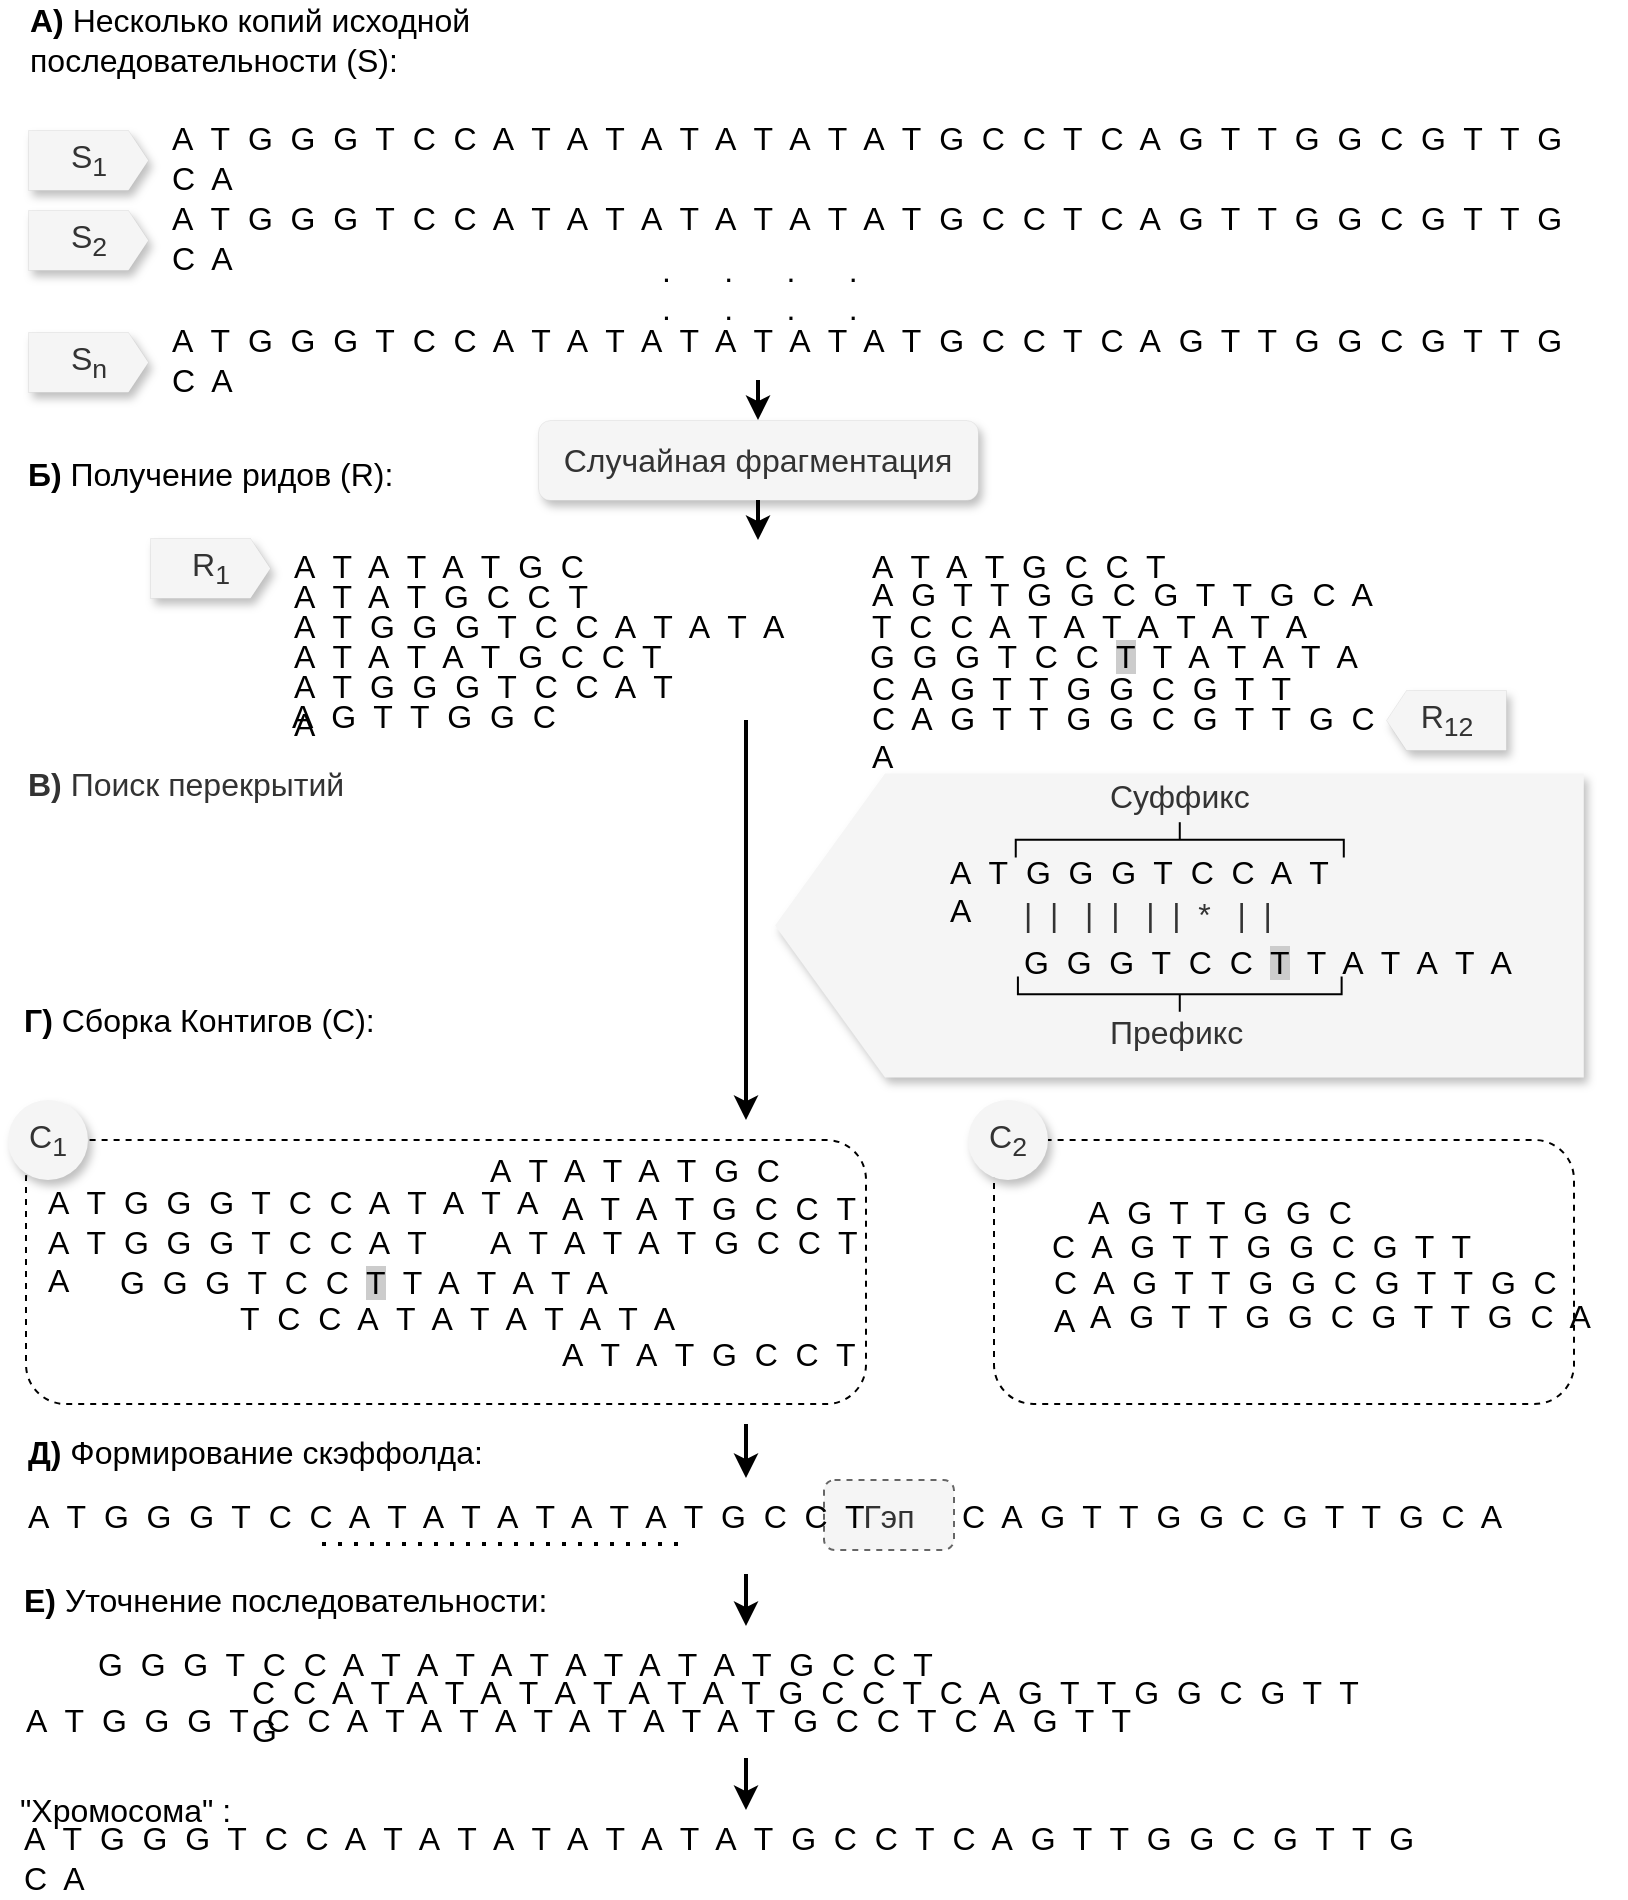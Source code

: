<mxfile version="24.2.8" type="github">
  <diagram name="Page-1" id="nmHh5Wh16htHgINEMrbM">
    <mxGraphModel dx="1809" dy="933" grid="1" gridSize="10" guides="1" tooltips="1" connect="1" arrows="1" fold="1" page="1" pageScale="1" pageWidth="850" pageHeight="1100" math="0" shadow="0">
      <root>
        <mxCell id="0" />
        <mxCell id="1" parent="0" />
        <mxCell id="-7wkm0H792zB414kuTWa-1" value="&lt;font style=&quot;font-size: 16px;&quot;&gt;&lt;b&gt;А)&lt;/b&gt; &lt;/font&gt;&lt;font style=&quot;font-size: 16px;&quot;&gt;Несколько копий исходной последовательности (S):&lt;/font&gt;" style="text;html=1;align=left;verticalAlign=middle;whiteSpace=wrap;rounded=0;fontFamily=Helvetica;" vertex="1" parent="1">
          <mxGeometry x="40" y="40" width="240" height="40" as="geometry" />
        </mxCell>
        <mxCell id="-7wkm0H792zB414kuTWa-2" value="&lt;div align=&quot;left&quot;&gt;&lt;font style=&quot;font-size: 16px;&quot;&gt;&lt;b&gt;Б)&lt;/b&gt; Получение ридов (R):&lt;/font&gt;&lt;/div&gt;" style="text;html=1;align=left;verticalAlign=middle;whiteSpace=wrap;rounded=0;" vertex="1" parent="1">
          <mxGeometry x="39" y="257" width="191" height="40" as="geometry" />
        </mxCell>
        <mxCell id="-7wkm0H792zB414kuTWa-3" value="&lt;div align=&quot;left&quot;&gt;&lt;font style=&quot;font-size: 16px;&quot;&gt;&lt;b&gt;Г) &lt;/b&gt;Сборка Контигов (С):&lt;/font&gt;&lt;/div&gt;" style="text;html=1;align=left;verticalAlign=middle;whiteSpace=wrap;rounded=0;" vertex="1" parent="1">
          <mxGeometry x="37" y="530" width="190" height="40" as="geometry" />
        </mxCell>
        <mxCell id="-7wkm0H792zB414kuTWa-5" value="&lt;div align=&quot;left&quot;&gt;&lt;font style=&quot;font-size: 16px;&quot;&gt;A&amp;nbsp; T&amp;nbsp; G&amp;nbsp; G&amp;nbsp; G&amp;nbsp; T&amp;nbsp; C&amp;nbsp; C&amp;nbsp; A&amp;nbsp; T&amp;nbsp; A&lt;/font&gt;&lt;font style=&quot;font-size: 16px;&quot;&gt;&amp;nbsp; T&lt;/font&gt;&lt;font style=&quot;font-size: 16px;&quot;&gt;&amp;nbsp; A&amp;nbsp; T&lt;/font&gt;&lt;font style=&quot;font-size: 16px;&quot;&gt;&amp;nbsp; &lt;/font&gt;&lt;font style=&quot;font-size: 16px;&quot;&gt;A&amp;nbsp; T&lt;/font&gt;&lt;font style=&quot;font-size: 16px;&quot;&gt;&amp;nbsp; A&amp;nbsp; T&amp;nbsp; A&amp;nbsp; &lt;/font&gt;&lt;font style=&quot;font-size: 16px;&quot;&gt;T&amp;nbsp; &lt;/font&gt;&lt;font style=&quot;font-size: 16px;&quot;&gt;G&amp;nbsp; C&amp;nbsp; C&amp;nbsp; T&lt;/font&gt;&lt;font style=&quot;font-size: 16px;&quot;&gt;&amp;nbsp; C&amp;nbsp; A&lt;/font&gt;&lt;font style=&quot;font-size: 16px;&quot;&gt;&amp;nbsp; G&amp;nbsp; T&lt;/font&gt;&lt;font style=&quot;font-size: 16px;&quot;&gt;&amp;nbsp; T&amp;nbsp; G&lt;/font&gt;&lt;font style=&quot;font-size: 16px;&quot;&gt;&amp;nbsp; G&amp;nbsp; C&lt;/font&gt;&lt;font style=&quot;font-size: 16px;&quot;&gt;&amp;nbsp; G&amp;nbsp; T&lt;/font&gt;&lt;font style=&quot;font-size: 16px;&quot;&gt;&amp;nbsp; T&amp;nbsp; G&lt;/font&gt;&lt;font style=&quot;font-size: 16px;&quot;&gt;&amp;nbsp; C&amp;nbsp; A&lt;/font&gt;&lt;/div&gt;" style="text;html=1;align=left;verticalAlign=middle;whiteSpace=wrap;rounded=0;" vertex="1" parent="1">
          <mxGeometry x="111" y="139" width="709" height="40" as="geometry" />
        </mxCell>
        <mxCell id="-7wkm0H792zB414kuTWa-17" value="&lt;div align=&quot;left&quot;&gt;&lt;font style=&quot;font-size: 16px;&quot;&gt;A&amp;nbsp; T&amp;nbsp; G&amp;nbsp; G&amp;nbsp; G&amp;nbsp; T&amp;nbsp; C&amp;nbsp; C&amp;nbsp; A&amp;nbsp; T&amp;nbsp; A&lt;/font&gt;&lt;font style=&quot;font-size: 16px;&quot;&gt;&amp;nbsp; T&lt;/font&gt;&lt;font style=&quot;font-size: 16px;&quot;&gt;&amp;nbsp; A&amp;nbsp; T&lt;/font&gt;&lt;font style=&quot;font-size: 16px;&quot;&gt;&amp;nbsp; &lt;/font&gt;&lt;font style=&quot;font-size: 16px;&quot;&gt;A&amp;nbsp; T&lt;/font&gt;&lt;font style=&quot;font-size: 16px;&quot;&gt;&amp;nbsp; A&amp;nbsp; T&amp;nbsp; A&amp;nbsp; &lt;/font&gt;&lt;font style=&quot;font-size: 16px;&quot;&gt;T&amp;nbsp; &lt;/font&gt;&lt;font style=&quot;font-size: 16px;&quot;&gt;G&amp;nbsp; C&amp;nbsp; C&amp;nbsp; T&lt;/font&gt;&lt;font style=&quot;font-size: 16px;&quot;&gt;&amp;nbsp; C&amp;nbsp; A&lt;/font&gt;&lt;font style=&quot;font-size: 16px;&quot;&gt;&amp;nbsp; G&amp;nbsp; T&lt;/font&gt;&lt;font style=&quot;font-size: 16px;&quot;&gt;&amp;nbsp; T&amp;nbsp; G&lt;/font&gt;&lt;font style=&quot;font-size: 16px;&quot;&gt;&amp;nbsp; G&amp;nbsp; C&lt;/font&gt;&lt;font style=&quot;font-size: 16px;&quot;&gt;&amp;nbsp; G&amp;nbsp; T&lt;/font&gt;&lt;font style=&quot;font-size: 16px;&quot;&gt;&amp;nbsp; T&amp;nbsp; G&lt;/font&gt;&lt;font style=&quot;font-size: 16px;&quot;&gt;&amp;nbsp; C&amp;nbsp; A&lt;/font&gt;&lt;/div&gt;" style="text;html=1;align=left;verticalAlign=middle;whiteSpace=wrap;rounded=0;" vertex="1" parent="1">
          <mxGeometry x="111" y="99" width="719" height="40" as="geometry" />
        </mxCell>
        <mxCell id="-7wkm0H792zB414kuTWa-18" value="&lt;div align=&quot;left&quot;&gt;&lt;font style=&quot;font-size: 16px;&quot;&gt;A&amp;nbsp; T&amp;nbsp; G&amp;nbsp; G&amp;nbsp; G&amp;nbsp; T&amp;nbsp; C&amp;nbsp; C&amp;nbsp; A&amp;nbsp; T&amp;nbsp; A&lt;/font&gt;&lt;font style=&quot;font-size: 16px;&quot;&gt;&amp;nbsp; T&lt;/font&gt;&lt;font style=&quot;font-size: 16px;&quot;&gt;&amp;nbsp; A&amp;nbsp; T&lt;/font&gt;&lt;font style=&quot;font-size: 16px;&quot;&gt;&amp;nbsp; &lt;/font&gt;&lt;font style=&quot;font-size: 16px;&quot;&gt;A&amp;nbsp; T&lt;/font&gt;&lt;font style=&quot;font-size: 16px;&quot;&gt;&amp;nbsp; A&amp;nbsp; T&amp;nbsp; A&amp;nbsp; &lt;/font&gt;&lt;font style=&quot;font-size: 16px;&quot;&gt;T&amp;nbsp; &lt;/font&gt;&lt;font style=&quot;font-size: 16px;&quot;&gt;G&amp;nbsp; C&amp;nbsp; C&amp;nbsp; T&lt;/font&gt;&lt;font style=&quot;font-size: 16px;&quot;&gt;&amp;nbsp; C&amp;nbsp; A&lt;/font&gt;&lt;font style=&quot;font-size: 16px;&quot;&gt;&amp;nbsp; G&amp;nbsp; T&lt;/font&gt;&lt;font style=&quot;font-size: 16px;&quot;&gt;&amp;nbsp; T&amp;nbsp; G&lt;/font&gt;&lt;font style=&quot;font-size: 16px;&quot;&gt;&amp;nbsp; G&amp;nbsp; C&lt;/font&gt;&lt;font style=&quot;font-size: 16px;&quot;&gt;&amp;nbsp; G&amp;nbsp; T&lt;/font&gt;&lt;font style=&quot;font-size: 16px;&quot;&gt;&amp;nbsp; T&amp;nbsp; G&lt;/font&gt;&lt;font style=&quot;font-size: 16px;&quot;&gt;&amp;nbsp; C&amp;nbsp; A&lt;/font&gt;&lt;/div&gt;" style="text;html=1;align=left;verticalAlign=middle;whiteSpace=wrap;rounded=0;" vertex="1" parent="1">
          <mxGeometry x="111" y="200" width="709" height="40" as="geometry" />
        </mxCell>
        <mxCell id="-7wkm0H792zB414kuTWa-19" value="&lt;div&gt;&lt;font style=&quot;font-size: 16px;&quot;&gt;.&amp;nbsp;&amp;nbsp;&amp;nbsp;&amp;nbsp;&amp;nbsp; .&amp;nbsp;&amp;nbsp;&amp;nbsp;&amp;nbsp;&amp;nbsp; . &amp;nbsp; &amp;nbsp;&amp;nbsp; .&lt;br&gt;&lt;/font&gt;&lt;/div&gt;&lt;div&gt;&lt;font style=&quot;font-size: 16px;&quot;&gt;. &amp;nbsp; &amp;nbsp;&amp;nbsp; . &amp;nbsp; &amp;nbsp;&amp;nbsp; . &amp;nbsp; &amp;nbsp;&amp;nbsp; .&lt;br&gt;&lt;/font&gt;&lt;/div&gt;" style="text;whiteSpace=wrap;html=1;" vertex="1" parent="1">
          <mxGeometry x="356" y="159" width="110" height="51" as="geometry" />
        </mxCell>
        <mxCell id="-7wkm0H792zB414kuTWa-25" value="&lt;font style=&quot;font-size: 16px;&quot;&gt;S&lt;sub&gt;1&lt;br&gt;&lt;/sub&gt;&lt;/font&gt;" style="html=1;shadow=1;dashed=0;align=center;verticalAlign=middle;shape=mxgraph.arrows2.arrow;dy=0;dx=10;notch=0;fillColor=#f5f5f5;fontColor=#333333;strokeColor=#666666;strokeWidth=0;" vertex="1" parent="1">
          <mxGeometry x="41" y="105" width="60" height="30" as="geometry" />
        </mxCell>
        <mxCell id="-7wkm0H792zB414kuTWa-26" value="&lt;font style=&quot;font-size: 16px;&quot;&gt;S&lt;sub&gt;2&lt;br&gt;&lt;/sub&gt;&lt;/font&gt;" style="html=1;shadow=1;dashed=0;align=center;verticalAlign=middle;shape=mxgraph.arrows2.arrow;dy=0;dx=10;notch=0;fillColor=#f5f5f5;fontColor=#333333;strokeColor=#666666;strokeWidth=0;" vertex="1" parent="1">
          <mxGeometry x="41" y="145" width="60" height="30" as="geometry" />
        </mxCell>
        <mxCell id="-7wkm0H792zB414kuTWa-27" value="&lt;font style=&quot;font-size: 16px;&quot;&gt;S&lt;sub&gt;n&lt;br&gt;&lt;/sub&gt;&lt;/font&gt;" style="html=1;shadow=1;dashed=0;align=center;verticalAlign=middle;shape=mxgraph.arrows2.arrow;dy=0;dx=10;notch=0;fillColor=#f5f5f5;fontColor=#333333;strokeColor=#666666;strokeWidth=0;" vertex="1" parent="1">
          <mxGeometry x="41" y="206" width="60" height="30" as="geometry" />
        </mxCell>
        <mxCell id="-7wkm0H792zB414kuTWa-35" value="&lt;font style=&quot;font-size: 16px;&quot;&gt;R&lt;sub&gt;1&lt;br&gt;&lt;/sub&gt;&lt;/font&gt;" style="html=1;shadow=1;dashed=0;align=center;verticalAlign=middle;shape=mxgraph.arrows2.arrow;dy=0;dx=10;notch=0;fillColor=#f5f5f5;fontColor=#333333;strokeColor=#666666;strokeWidth=0;" vertex="1" parent="1">
          <mxGeometry x="102" y="309" width="60" height="30" as="geometry" />
        </mxCell>
        <mxCell id="-7wkm0H792zB414kuTWa-36" value="&lt;div&gt;&lt;font style=&quot;font-size: 16px;&quot;&gt;R&lt;sub&gt;12&lt;/sub&gt;&lt;/font&gt;&lt;/div&gt;" style="html=1;shadow=1;dashed=0;align=center;verticalAlign=middle;shape=mxgraph.arrows2.arrow;dy=0;dx=10;notch=0;fillColor=#f5f5f5;fontColor=#333333;strokeColor=#666666;strokeWidth=0;direction=west;" vertex="1" parent="1">
          <mxGeometry x="720" y="385" width="60" height="30" as="geometry" />
        </mxCell>
        <mxCell id="-7wkm0H792zB414kuTWa-79" value="" style="shape=offPageConnector;whiteSpace=wrap;html=1;rotation=90;fillColor=#f5f5f5;fontColor=#333333;strokeColor=none;shadow=1;size=0.136;" vertex="1" parent="1">
          <mxGeometry x="540.7" y="300.57" width="152" height="404.38" as="geometry" />
        </mxCell>
        <mxCell id="-7wkm0H792zB414kuTWa-76" value="&lt;font style=&quot;font-size: 16px;&quot;&gt;Префикс&lt;/font&gt;" style="text;whiteSpace=wrap;html=1;fontColor=#333333;" vertex="1" parent="1">
          <mxGeometry x="580" y="540.046" width="100" height="34.419" as="geometry" />
        </mxCell>
        <mxCell id="-7wkm0H792zB414kuTWa-75" value="&lt;font style=&quot;font-size: 16px;&quot;&gt;Суффикс&lt;/font&gt;" style="text;whiteSpace=wrap;html=1;fontColor=#333333;" vertex="1" parent="1">
          <mxGeometry x="580" y="421.93" width="100" height="34.419" as="geometry" />
        </mxCell>
        <mxCell id="-7wkm0H792zB414kuTWa-84" value="" style="endArrow=classic;html=1;rounded=0;strokeWidth=2;movable=1;resizable=1;rotatable=1;deletable=1;editable=1;locked=0;connectable=1;" edge="1" parent="1">
          <mxGeometry width="50" height="50" relative="1" as="geometry">
            <mxPoint x="400" y="400" as="sourcePoint" />
            <mxPoint x="400" y="600" as="targetPoint" />
          </mxGeometry>
        </mxCell>
        <mxCell id="-7wkm0H792zB414kuTWa-69" value="&lt;font style=&quot;font-size: 16px;&quot;&gt;|&amp;nbsp; |&amp;nbsp;&amp;nbsp; |&amp;nbsp; |&amp;nbsp;&amp;nbsp; |&amp;nbsp; |&amp;nbsp; * &amp;nbsp; |&amp;nbsp; |&lt;br&gt;&lt;/font&gt;" style="text;whiteSpace=wrap;html=1;fontColor=#333333;" vertex="1" parent="1">
          <mxGeometry x="537" y="481.137" width="220" height="29.256" as="geometry" />
        </mxCell>
        <mxCell id="-7wkm0H792zB414kuTWa-74" value="" style="strokeWidth=1;html=1;shape=mxgraph.flowchart.annotation_2;align=left;labelPosition=right;pointerEvents=1;rotation=-90;fontColor=#333333;" vertex="1" parent="1">
          <mxGeometry x="608.07" y="456.14" width="17.63" height="161.86" as="geometry" />
        </mxCell>
        <mxCell id="-7wkm0H792zB414kuTWa-72" value="" style="strokeWidth=1;html=1;shape=mxgraph.flowchart.annotation_2;align=left;labelPosition=right;pointerEvents=1;rotation=90;fontColor=#333333;" vertex="1" parent="1">
          <mxGeometry x="608.07" y="377.91" width="17.63" height="164.02" as="geometry" />
        </mxCell>
        <mxCell id="-7wkm0H792zB414kuTWa-86" value="&lt;div align=&quot;left&quot;&gt;&lt;font color=&quot;#333333&quot; style=&quot;font-size: 16px;&quot;&gt;&lt;b&gt;В) &lt;/b&gt;Поиск перекрытий&lt;br&gt;&lt;/font&gt;&lt;/div&gt;" style="text;html=1;align=left;verticalAlign=middle;whiteSpace=wrap;rounded=0;" vertex="1" parent="1">
          <mxGeometry x="39" y="412" width="209" height="40" as="geometry" />
        </mxCell>
        <mxCell id="-7wkm0H792zB414kuTWa-28" value="&lt;font style=&quot;font-size: 16px;&quot;&gt;Случайная фрагментация&lt;br&gt;&lt;/font&gt;" style="rounded=1;whiteSpace=wrap;html=1;movable=1;resizable=1;rotatable=1;deletable=1;editable=1;locked=0;connectable=1;dashed=1;shadow=1;fillColor=#f5f5f5;fontColor=#333333;strokeColor=#666666;strokeWidth=0;" vertex="1" parent="1">
          <mxGeometry x="296" y="250" width="220" height="40" as="geometry" />
        </mxCell>
        <mxCell id="-7wkm0H792zB414kuTWa-29" value="" style="endArrow=classic;html=1;rounded=0;strokeWidth=2;movable=1;resizable=1;rotatable=1;deletable=1;editable=1;locked=0;connectable=1;" edge="1" parent="1">
          <mxGeometry width="50" height="50" relative="1" as="geometry">
            <mxPoint x="406" y="230" as="sourcePoint" />
            <mxPoint x="406" y="250" as="targetPoint" />
          </mxGeometry>
        </mxCell>
        <mxCell id="-7wkm0H792zB414kuTWa-30" value="" style="endArrow=classic;html=1;rounded=0;strokeWidth=2;movable=1;resizable=1;rotatable=1;deletable=1;editable=1;locked=0;connectable=1;" edge="1" parent="1">
          <mxGeometry width="50" height="50" relative="1" as="geometry">
            <mxPoint x="406" y="290" as="sourcePoint" />
            <mxPoint x="406" y="310" as="targetPoint" />
          </mxGeometry>
        </mxCell>
        <mxCell id="-7wkm0H792zB414kuTWa-60" value="" style="rounded=1;whiteSpace=wrap;html=1;fillColor=none;dashed=1;" vertex="1" parent="1">
          <mxGeometry x="524" y="610" width="290" height="132" as="geometry" />
        </mxCell>
        <mxCell id="-7wkm0H792zB414kuTWa-61" value="" style="rounded=1;whiteSpace=wrap;html=1;fillColor=none;dashed=1;" vertex="1" parent="1">
          <mxGeometry x="40" y="610" width="420" height="132" as="geometry" />
        </mxCell>
        <mxCell id="-7wkm0H792zB414kuTWa-63" value="&lt;font style=&quot;font-size: 16px;&quot;&gt;С&lt;sub&gt;1&lt;br&gt;&lt;/sub&gt;&lt;/font&gt;" style="ellipse;whiteSpace=wrap;html=1;aspect=fixed;fillColor=#f5f5f5;fontColor=#333333;strokeColor=none;shadow=1;" vertex="1" parent="1">
          <mxGeometry x="31" y="590" width="40" height="40" as="geometry" />
        </mxCell>
        <mxCell id="-7wkm0H792zB414kuTWa-64" value="&lt;font style=&quot;font-size: 16px;&quot;&gt;С&lt;sub&gt;2&lt;br&gt;&lt;/sub&gt;&lt;/font&gt;" style="ellipse;whiteSpace=wrap;html=1;aspect=fixed;fillColor=#f5f5f5;fontColor=#333333;strokeColor=none;shadow=1;" vertex="1" parent="1">
          <mxGeometry x="511" y="590" width="40" height="40" as="geometry" />
        </mxCell>
        <mxCell id="-7wkm0H792zB414kuTWa-4" value="&lt;div align=&quot;left&quot;&gt;&lt;font style=&quot;font-size: 16px;&quot;&gt;&lt;b&gt;Д)&lt;/b&gt; Формирование скэффолда:&lt;/font&gt;&lt;/div&gt;" style="text;html=1;align=left;verticalAlign=middle;whiteSpace=wrap;rounded=0;" vertex="1" parent="1">
          <mxGeometry x="39" y="746" width="251" height="40" as="geometry" />
        </mxCell>
        <mxCell id="-7wkm0H792zB414kuTWa-91" value="&lt;font style=&quot;font-size: 16px;&quot;&gt;Гэп&lt;/font&gt;" style="rounded=1;whiteSpace=wrap;html=1;dashed=1;fillColor=#f5f5f5;fontColor=#333333;strokeColor=#666666;" vertex="1" parent="1">
          <mxGeometry x="439" y="780" width="65" height="35" as="geometry" />
        </mxCell>
        <mxCell id="-7wkm0H792zB414kuTWa-94" value="" style="endArrow=classic;html=1;rounded=0;strokeWidth=2;movable=1;resizable=1;rotatable=1;deletable=1;editable=1;locked=0;connectable=1;" edge="1" parent="1">
          <mxGeometry width="50" height="50" relative="1" as="geometry">
            <mxPoint x="400" y="752" as="sourcePoint" />
            <mxPoint x="400" y="779" as="targetPoint" />
          </mxGeometry>
        </mxCell>
        <mxCell id="-7wkm0H792zB414kuTWa-97" value="&lt;font style=&quot;font-size: 16px;&quot;&gt;A&amp;nbsp; T&amp;nbsp; G&amp;nbsp; G&amp;nbsp; G&amp;nbsp; T&amp;nbsp; C&amp;nbsp; C&amp;nbsp; A&amp;nbsp; T&amp;nbsp; A&lt;/font&gt;&lt;font style=&quot;font-size: 16px;&quot;&gt;&amp;nbsp; T&lt;/font&gt;&lt;font style=&quot;font-size: 16px;&quot;&gt;&amp;nbsp; A&amp;nbsp; &lt;/font&gt;" style="text;whiteSpace=wrap;html=1;" vertex="1" parent="1">
          <mxGeometry x="49" y="625" width="260" height="30" as="geometry" />
        </mxCell>
        <mxCell id="-7wkm0H792zB414kuTWa-99" value="&lt;font style=&quot;font-size: 16px;&quot;&gt;A&amp;nbsp; T&amp;nbsp; G&amp;nbsp; G&amp;nbsp; G&amp;nbsp; T&amp;nbsp; C&amp;nbsp; C&amp;nbsp; A&amp;nbsp; T&amp;nbsp; A&lt;/font&gt;&lt;font style=&quot;font-size: 16px;&quot;&gt;&amp;nbsp; &lt;/font&gt;" style="text;whiteSpace=wrap;html=1;" vertex="1" parent="1">
          <mxGeometry x="49" y="645" width="211" height="33" as="geometry" />
        </mxCell>
        <mxCell id="-7wkm0H792zB414kuTWa-104" value="&lt;font style=&quot;font-size: 16px;&quot;&gt;G&amp;nbsp; G&amp;nbsp; G&amp;nbsp; T&amp;nbsp; C&amp;nbsp; C&amp;nbsp; &lt;span style=&quot;background-color: rgb(204, 204, 204);&quot;&gt;T&lt;/span&gt;&amp;nbsp; T&amp;nbsp; A&lt;/font&gt;&lt;font style=&quot;font-size: 16px;&quot;&gt;&amp;nbsp; T&lt;/font&gt;&lt;font style=&quot;font-size: 16px;&quot;&gt;&amp;nbsp; A&amp;nbsp; T&lt;/font&gt;&lt;font style=&quot;font-size: 16px;&quot;&gt;&amp;nbsp; &lt;/font&gt;&lt;font style=&quot;font-size: 16px;&quot;&gt;A&lt;/font&gt;" style="text;whiteSpace=wrap;html=1;" vertex="1" parent="1">
          <mxGeometry x="85" y="665" width="270" height="30" as="geometry" />
        </mxCell>
        <mxCell id="-7wkm0H792zB414kuTWa-106" value="&lt;font style=&quot;font-size: 16px;&quot;&gt;T&amp;nbsp; C&amp;nbsp; C&amp;nbsp; A&amp;nbsp; T&amp;nbsp; A&lt;/font&gt;&lt;font style=&quot;font-size: 16px;&quot;&gt;&amp;nbsp; T&lt;/font&gt;&lt;font style=&quot;font-size: 16px;&quot;&gt;&amp;nbsp; A&amp;nbsp; T&lt;/font&gt;&lt;font style=&quot;font-size: 16px;&quot;&gt;&amp;nbsp; &lt;/font&gt;&lt;font style=&quot;font-size: 16px;&quot;&gt;A&amp;nbsp; T&lt;/font&gt;&lt;font style=&quot;font-size: 16px;&quot;&gt;&amp;nbsp; A&lt;/font&gt;" style="text;whiteSpace=wrap;html=1;" vertex="1" parent="1">
          <mxGeometry x="145" y="683" width="250" height="40" as="geometry" />
        </mxCell>
        <mxCell id="-7wkm0H792zB414kuTWa-108" value="&lt;font style=&quot;font-size: 16px;&quot;&gt; &lt;/font&gt;&lt;font style=&quot;font-size: 16px;&quot;&gt;A&amp;nbsp; T&lt;/font&gt;&lt;font style=&quot;font-size: 16px;&quot;&gt;&amp;nbsp; A&amp;nbsp; T&amp;nbsp; A&amp;nbsp; &lt;/font&gt;&lt;font style=&quot;font-size: 16px;&quot;&gt;T&amp;nbsp; &lt;/font&gt;&lt;font style=&quot;font-size: 16px;&quot;&gt;G&amp;nbsp; C&amp;nbsp; C&amp;nbsp; T&lt;br&gt;&lt;/font&gt;" style="text;whiteSpace=wrap;html=1;" vertex="1" parent="1">
          <mxGeometry x="270" y="645" width="240" height="40" as="geometry" />
        </mxCell>
        <mxCell id="-7wkm0H792zB414kuTWa-110" value="&lt;font style=&quot;font-size: 16px;&quot;&gt;A&amp;nbsp; T&lt;/font&gt;&lt;font style=&quot;font-size: 16px;&quot;&gt;&amp;nbsp; A&amp;nbsp; T&amp;nbsp; A&amp;nbsp; &lt;/font&gt;&lt;font style=&quot;font-size: 16px;&quot;&gt;T&amp;nbsp; &lt;/font&gt;&lt;font style=&quot;font-size: 16px;&quot;&gt;G&amp;nbsp; C&lt;/font&gt;" style="text;whiteSpace=wrap;html=1;" vertex="1" parent="1">
          <mxGeometry x="270" y="609" width="170" height="40" as="geometry" />
        </mxCell>
        <mxCell id="-7wkm0H792zB414kuTWa-113" value="&lt;font style=&quot;font-size: 16px;&quot;&gt; A&amp;nbsp; T&amp;nbsp; A&amp;nbsp; &lt;/font&gt;&lt;font style=&quot;font-size: 16px;&quot;&gt;T&amp;nbsp; &lt;/font&gt;&lt;font style=&quot;font-size: 16px;&quot;&gt;G&amp;nbsp; С&amp;nbsp; С&amp;nbsp; T&lt;br&gt;&lt;/font&gt;" style="text;whiteSpace=wrap;html=1;" vertex="1" parent="1">
          <mxGeometry x="306" y="628" width="164" height="40" as="geometry" />
        </mxCell>
        <mxCell id="-7wkm0H792zB414kuTWa-114" value="&lt;font style=&quot;font-size: 16px;&quot;&gt;A&amp;nbsp; T&amp;nbsp; A&amp;nbsp; &lt;/font&gt;&lt;font style=&quot;font-size: 16px;&quot;&gt;T&amp;nbsp; &lt;/font&gt;&lt;font style=&quot;font-size: 16px;&quot;&gt;G&amp;nbsp; C&amp;nbsp; C&amp;nbsp; T&lt;/font&gt;&lt;font style=&quot;font-size: 16px;&quot;&gt; &lt;/font&gt;" style="text;whiteSpace=wrap;html=1;" vertex="1" parent="1">
          <mxGeometry x="306" y="700.95" width="300" height="30" as="geometry" />
        </mxCell>
        <mxCell id="-7wkm0H792zB414kuTWa-115" value="&lt;font style=&quot;font-size: 16px;&quot;&gt;A&lt;/font&gt;&lt;font style=&quot;font-size: 16px;&quot;&gt;&amp;nbsp; G&amp;nbsp; T&lt;/font&gt;&lt;font style=&quot;font-size: 16px;&quot;&gt;&amp;nbsp; T&amp;nbsp; G&lt;/font&gt;&lt;font style=&quot;font-size: 16px;&quot;&gt;&amp;nbsp; G&amp;nbsp; C&lt;/font&gt;" style="text;whiteSpace=wrap;html=1;" vertex="1" parent="1">
          <mxGeometry x="569" y="630" width="160" height="30" as="geometry" />
        </mxCell>
        <mxCell id="-7wkm0H792zB414kuTWa-117" value="&lt;font style=&quot;font-size: 16px;&quot;&gt;C&amp;nbsp; A&lt;/font&gt;&lt;font style=&quot;font-size: 16px;&quot;&gt;&amp;nbsp; G&amp;nbsp; T&lt;/font&gt;&lt;font style=&quot;font-size: 16px;&quot;&gt;&amp;nbsp; T&amp;nbsp; G&lt;/font&gt;&lt;font style=&quot;font-size: 16px;&quot;&gt;&amp;nbsp; G&amp;nbsp; C&amp;nbsp; G&amp;nbsp; T&amp;nbsp; T&lt;br&gt;&lt;/font&gt;" style="text;whiteSpace=wrap;html=1;" vertex="1" parent="1">
          <mxGeometry x="551" y="647" width="260.3" height="30" as="geometry" />
        </mxCell>
        <mxCell id="-7wkm0H792zB414kuTWa-118" value="&lt;font style=&quot;font-size: 16px;&quot;&gt;C&amp;nbsp; A&lt;/font&gt;&lt;font style=&quot;font-size: 16px;&quot;&gt;&amp;nbsp; G&amp;nbsp; T&lt;/font&gt;&lt;font style=&quot;font-size: 16px;&quot;&gt;&amp;nbsp; T&amp;nbsp; G&lt;/font&gt;&lt;font style=&quot;font-size: 16px;&quot;&gt;&amp;nbsp; G&amp;nbsp; C&lt;/font&gt;&lt;font style=&quot;font-size: 16px;&quot;&gt;&amp;nbsp; G&amp;nbsp; T&lt;/font&gt;&lt;font style=&quot;font-size: 16px;&quot;&gt;&amp;nbsp; T&amp;nbsp; G&lt;/font&gt;&lt;font style=&quot;font-size: 16px;&quot;&gt;&amp;nbsp; C&amp;nbsp; A&lt;/font&gt;" style="text;whiteSpace=wrap;html=1;" vertex="1" parent="1">
          <mxGeometry x="551.8" y="665" width="259" height="40" as="geometry" />
        </mxCell>
        <mxCell id="-7wkm0H792zB414kuTWa-119" value="&lt;font style=&quot;font-size: 16px;&quot;&gt;A&lt;/font&gt;&lt;font style=&quot;font-size: 16px;&quot;&gt;&amp;nbsp; G&amp;nbsp; T&lt;/font&gt;&lt;font style=&quot;font-size: 16px;&quot;&gt;&amp;nbsp; T&amp;nbsp; G&lt;/font&gt;&lt;font style=&quot;font-size: 16px;&quot;&gt;&amp;nbsp; G&amp;nbsp; C&lt;/font&gt;&lt;font style=&quot;font-size: 16px;&quot;&gt;&amp;nbsp; G&amp;nbsp; T&lt;/font&gt;&lt;font style=&quot;font-size: 16px;&quot;&gt;&amp;nbsp; T&amp;nbsp; G&lt;/font&gt;&lt;font style=&quot;font-size: 16px;&quot;&gt;&amp;nbsp; C&amp;nbsp; A&lt;/font&gt;" style="text;whiteSpace=wrap;html=1;" vertex="1" parent="1">
          <mxGeometry x="570" y="682" width="270" height="40" as="geometry" />
        </mxCell>
        <mxCell id="-7wkm0H792zB414kuTWa-120" value="&lt;font style=&quot;font-size: 16px;&quot;&gt;A&amp;nbsp; T&lt;/font&gt;&lt;font style=&quot;font-size: 16px;&quot;&gt;&amp;nbsp; A&amp;nbsp; T&amp;nbsp; A&amp;nbsp; &lt;/font&gt;&lt;font style=&quot;font-size: 16px;&quot;&gt;T&amp;nbsp; &lt;/font&gt;&lt;font style=&quot;font-size: 16px;&quot;&gt;G&amp;nbsp; C&lt;/font&gt;" style="text;whiteSpace=wrap;html=1;" vertex="1" parent="1">
          <mxGeometry x="172" y="307" width="170" height="40" as="geometry" />
        </mxCell>
        <mxCell id="-7wkm0H792zB414kuTWa-121" value="&lt;font style=&quot;font-size: 16px;&quot;&gt; A&amp;nbsp; T&amp;nbsp; A&amp;nbsp; &lt;/font&gt;&lt;font style=&quot;font-size: 16px;&quot;&gt;T&amp;nbsp; &lt;/font&gt;&lt;font style=&quot;font-size: 16px;&quot;&gt;G&amp;nbsp; С&amp;nbsp; С&amp;nbsp; T&lt;br&gt;&lt;/font&gt;" style="text;whiteSpace=wrap;html=1;" vertex="1" parent="1">
          <mxGeometry x="172" y="321.57" width="164" height="40" as="geometry" />
        </mxCell>
        <mxCell id="-7wkm0H792zB414kuTWa-122" value="&lt;font style=&quot;font-size: 16px;&quot;&gt;A&amp;nbsp; T&amp;nbsp; G&amp;nbsp; G&amp;nbsp; G&amp;nbsp; T&amp;nbsp; C&amp;nbsp; C&amp;nbsp; A&amp;nbsp; T&amp;nbsp; A&lt;/font&gt;&lt;font style=&quot;font-size: 16px;&quot;&gt;&amp;nbsp; T&lt;/font&gt;&lt;font style=&quot;font-size: 16px;&quot;&gt;&amp;nbsp; A&amp;nbsp; &lt;/font&gt;" style="text;whiteSpace=wrap;html=1;" vertex="1" parent="1">
          <mxGeometry x="172" y="337" width="260" height="30" as="geometry" />
        </mxCell>
        <mxCell id="-7wkm0H792zB414kuTWa-123" value="&lt;font style=&quot;font-size: 16px;&quot;&gt;A&amp;nbsp; T&amp;nbsp; G&amp;nbsp; G&amp;nbsp; G&amp;nbsp; T&amp;nbsp; C&amp;nbsp; C&amp;nbsp; A&amp;nbsp; T&amp;nbsp; A&lt;/font&gt;&lt;font style=&quot;font-size: 16px;&quot;&gt;&amp;nbsp; &lt;/font&gt;" style="text;whiteSpace=wrap;html=1;" vertex="1" parent="1">
          <mxGeometry x="172" y="367" width="211" height="33" as="geometry" />
        </mxCell>
        <mxCell id="-7wkm0H792zB414kuTWa-124" value="&lt;font style=&quot;font-size: 16px;&quot;&gt; &lt;/font&gt;&lt;font style=&quot;font-size: 16px;&quot;&gt;A&amp;nbsp; T&lt;/font&gt;&lt;font style=&quot;font-size: 16px;&quot;&gt;&amp;nbsp; A&amp;nbsp; T&amp;nbsp; A&amp;nbsp; &lt;/font&gt;&lt;font style=&quot;font-size: 16px;&quot;&gt;T&amp;nbsp; &lt;/font&gt;&lt;font style=&quot;font-size: 16px;&quot;&gt;G&amp;nbsp; C&amp;nbsp; C&amp;nbsp; T&lt;br&gt;&lt;/font&gt;" style="text;whiteSpace=wrap;html=1;" vertex="1" parent="1">
          <mxGeometry x="172" y="352" width="240" height="40" as="geometry" />
        </mxCell>
        <mxCell id="-7wkm0H792zB414kuTWa-125" value="&lt;font style=&quot;font-size: 16px;&quot;&gt;A&amp;nbsp; T&amp;nbsp; A&amp;nbsp; &lt;/font&gt;&lt;font style=&quot;font-size: 16px;&quot;&gt;T&amp;nbsp; &lt;/font&gt;&lt;font style=&quot;font-size: 16px;&quot;&gt;G&amp;nbsp; C&amp;nbsp; C&amp;nbsp; T&lt;/font&gt;&lt;font style=&quot;font-size: 16px;&quot;&gt; &lt;/font&gt;" style="text;whiteSpace=wrap;html=1;" vertex="1" parent="1">
          <mxGeometry x="461" y="307.0" width="300" height="30" as="geometry" />
        </mxCell>
        <mxCell id="-7wkm0H792zB414kuTWa-126" value="&lt;font style=&quot;font-size: 16px;&quot;&gt;A&lt;/font&gt;&lt;font style=&quot;font-size: 16px;&quot;&gt;&amp;nbsp; G&amp;nbsp; T&lt;/font&gt;&lt;font style=&quot;font-size: 16px;&quot;&gt;&amp;nbsp; T&amp;nbsp; G&lt;/font&gt;&lt;font style=&quot;font-size: 16px;&quot;&gt;&amp;nbsp; G&amp;nbsp; C&lt;/font&gt;" style="text;whiteSpace=wrap;html=1;" vertex="1" parent="1">
          <mxGeometry x="171" y="382" width="160" height="30" as="geometry" />
        </mxCell>
        <mxCell id="-7wkm0H792zB414kuTWa-127" value="&lt;font style=&quot;font-size: 16px;&quot;&gt;A&lt;/font&gt;&lt;font style=&quot;font-size: 16px;&quot;&gt;&amp;nbsp; G&amp;nbsp; T&lt;/font&gt;&lt;font style=&quot;font-size: 16px;&quot;&gt;&amp;nbsp; T&amp;nbsp; G&lt;/font&gt;&lt;font style=&quot;font-size: 16px;&quot;&gt;&amp;nbsp; G&amp;nbsp; C&lt;/font&gt;&lt;font style=&quot;font-size: 16px;&quot;&gt;&amp;nbsp; G&amp;nbsp; T&lt;/font&gt;&lt;font style=&quot;font-size: 16px;&quot;&gt;&amp;nbsp; T&amp;nbsp; G&lt;/font&gt;&lt;font style=&quot;font-size: 16px;&quot;&gt;&amp;nbsp; C&amp;nbsp; A&lt;/font&gt;" style="text;whiteSpace=wrap;html=1;" vertex="1" parent="1">
          <mxGeometry x="461" y="320.57" width="270" height="40" as="geometry" />
        </mxCell>
        <mxCell id="-7wkm0H792zB414kuTWa-128" value="&lt;font style=&quot;font-size: 16px;&quot;&gt;T&amp;nbsp; C&amp;nbsp; C&amp;nbsp; A&amp;nbsp; T&amp;nbsp; A&lt;/font&gt;&lt;font style=&quot;font-size: 16px;&quot;&gt;&amp;nbsp; T&lt;/font&gt;&lt;font style=&quot;font-size: 16px;&quot;&gt;&amp;nbsp; A&amp;nbsp; T&lt;/font&gt;&lt;font style=&quot;font-size: 16px;&quot;&gt;&amp;nbsp; &lt;/font&gt;&lt;font style=&quot;font-size: 16px;&quot;&gt;A&amp;nbsp; T&lt;/font&gt;&lt;font style=&quot;font-size: 16px;&quot;&gt;&amp;nbsp; A&lt;/font&gt;" style="text;whiteSpace=wrap;html=1;" vertex="1" parent="1">
          <mxGeometry x="461" y="337" width="250" height="40" as="geometry" />
        </mxCell>
        <mxCell id="-7wkm0H792zB414kuTWa-129" value="&lt;font style=&quot;font-size: 16px;&quot;&gt;G&amp;nbsp; G&amp;nbsp; G&amp;nbsp; T&amp;nbsp; C&amp;nbsp; C&amp;nbsp; &lt;span style=&quot;background-color: rgb(204, 204, 204);&quot;&gt;T&lt;/span&gt;&amp;nbsp; T&amp;nbsp; A&lt;/font&gt;&lt;font style=&quot;font-size: 16px;&quot;&gt;&amp;nbsp; T&lt;/font&gt;&lt;font style=&quot;font-size: 16px;&quot;&gt;&amp;nbsp; A&amp;nbsp; T&lt;/font&gt;&lt;font style=&quot;font-size: 16px;&quot;&gt;&amp;nbsp; &lt;/font&gt;&lt;font style=&quot;font-size: 16px;&quot;&gt;A&lt;/font&gt;" style="text;whiteSpace=wrap;html=1;" vertex="1" parent="1">
          <mxGeometry x="460" y="352" width="270" height="30" as="geometry" />
        </mxCell>
        <mxCell id="-7wkm0H792zB414kuTWa-130" value="&lt;font style=&quot;font-size: 16px;&quot;&gt;C&amp;nbsp; A&lt;/font&gt;&lt;font style=&quot;font-size: 16px;&quot;&gt;&amp;nbsp; G&amp;nbsp; T&lt;/font&gt;&lt;font style=&quot;font-size: 16px;&quot;&gt;&amp;nbsp; T&amp;nbsp; G&lt;/font&gt;&lt;font style=&quot;font-size: 16px;&quot;&gt;&amp;nbsp; G&amp;nbsp; C&amp;nbsp; G&amp;nbsp; T&amp;nbsp; T&lt;br&gt;&lt;/font&gt;" style="text;whiteSpace=wrap;html=1;" vertex="1" parent="1">
          <mxGeometry x="461" y="368" width="260.3" height="30" as="geometry" />
        </mxCell>
        <mxCell id="-7wkm0H792zB414kuTWa-131" value="&lt;font style=&quot;font-size: 16px;&quot;&gt;C&amp;nbsp; A&lt;/font&gt;&lt;font style=&quot;font-size: 16px;&quot;&gt;&amp;nbsp; G&amp;nbsp; T&lt;/font&gt;&lt;font style=&quot;font-size: 16px;&quot;&gt;&amp;nbsp; T&amp;nbsp; G&lt;/font&gt;&lt;font style=&quot;font-size: 16px;&quot;&gt;&amp;nbsp; G&amp;nbsp; C&lt;/font&gt;&lt;font style=&quot;font-size: 16px;&quot;&gt;&amp;nbsp; G&amp;nbsp; T&lt;/font&gt;&lt;font style=&quot;font-size: 16px;&quot;&gt;&amp;nbsp; T&amp;nbsp; G&lt;/font&gt;&lt;font style=&quot;font-size: 16px;&quot;&gt;&amp;nbsp; C&amp;nbsp; A&lt;/font&gt;" style="text;whiteSpace=wrap;html=1;" vertex="1" parent="1">
          <mxGeometry x="461.0" y="383" width="259" height="40" as="geometry" />
        </mxCell>
        <mxCell id="-7wkm0H792zB414kuTWa-132" value="&lt;font style=&quot;font-size: 16px;&quot;&gt;A&amp;nbsp; T&amp;nbsp; G&amp;nbsp; G&amp;nbsp; G&amp;nbsp; T&amp;nbsp; C&amp;nbsp; C&amp;nbsp; A&amp;nbsp; T&amp;nbsp; A&lt;/font&gt;&lt;font style=&quot;font-size: 16px;&quot;&gt;&amp;nbsp; &lt;/font&gt;" style="text;whiteSpace=wrap;html=1;" vertex="1" parent="1">
          <mxGeometry x="500" y="460" width="211" height="33" as="geometry" />
        </mxCell>
        <mxCell id="-7wkm0H792zB414kuTWa-133" value="&lt;font style=&quot;font-size: 16px;&quot;&gt;G&amp;nbsp; G&amp;nbsp; G&amp;nbsp; T&amp;nbsp; C&amp;nbsp; C&amp;nbsp; &lt;span style=&quot;background-color: rgb(204, 204, 204);&quot;&gt;T&lt;/span&gt;&amp;nbsp; T&amp;nbsp; A&lt;/font&gt;&lt;font style=&quot;font-size: 16px;&quot;&gt;&amp;nbsp; T&lt;/font&gt;&lt;font style=&quot;font-size: 16px;&quot;&gt;&amp;nbsp; A&amp;nbsp; T&lt;/font&gt;&lt;font style=&quot;font-size: 16px;&quot;&gt;&amp;nbsp; &lt;/font&gt;&lt;font style=&quot;font-size: 16px;&quot;&gt;A&lt;/font&gt;" style="text;whiteSpace=wrap;html=1;" vertex="1" parent="1">
          <mxGeometry x="536.7" y="505.02" width="270" height="30" as="geometry" />
        </mxCell>
        <mxCell id="-7wkm0H792zB414kuTWa-135" value="&lt;font style=&quot;font-size: 16px;&quot;&gt;A&amp;nbsp; T&amp;nbsp; G&amp;nbsp; G&amp;nbsp; G&amp;nbsp; T&amp;nbsp; C&amp;nbsp; C&amp;nbsp; A&amp;nbsp; T&amp;nbsp; A&lt;/font&gt;&lt;font style=&quot;font-size: 16px;&quot;&gt;&amp;nbsp; T&lt;/font&gt;&lt;font style=&quot;font-size: 16px;&quot;&gt;&amp;nbsp; A&amp;nbsp; T&lt;/font&gt;&lt;font style=&quot;font-size: 16px;&quot;&gt;&amp;nbsp; &lt;/font&gt;&lt;font style=&quot;font-size: 16px;&quot;&gt;A&amp;nbsp; T&lt;/font&gt;&lt;font style=&quot;font-size: 16px;&quot;&gt;&amp;nbsp; A&amp;nbsp; T&lt;/font&gt;&lt;font style=&quot;font-size: 16px;&quot;&gt;&amp;nbsp; &lt;/font&gt;&lt;font style=&quot;font-size: 16px;&quot;&gt;G&amp;nbsp; C&amp;nbsp; C&amp;nbsp; T&lt;/font&gt;" style="text;whiteSpace=wrap;html=1;" vertex="1" parent="1">
          <mxGeometry x="39" y="782" width="439" height="40" as="geometry" />
        </mxCell>
        <mxCell id="-7wkm0H792zB414kuTWa-136" value="&lt;font style=&quot;font-size: 16px;&quot;&gt; C&amp;nbsp; A&lt;/font&gt;&lt;font style=&quot;font-size: 16px;&quot;&gt;&amp;nbsp; G&amp;nbsp; T&lt;/font&gt;&lt;font style=&quot;font-size: 16px;&quot;&gt;&amp;nbsp; T&amp;nbsp; G&lt;/font&gt;&lt;font style=&quot;font-size: 16px;&quot;&gt;&amp;nbsp; G&amp;nbsp; C&lt;/font&gt;&lt;font style=&quot;font-size: 16px;&quot;&gt;&amp;nbsp; G&amp;nbsp; T&lt;/font&gt;&lt;font style=&quot;font-size: 16px;&quot;&gt;&amp;nbsp; T&amp;nbsp; G&lt;/font&gt;&lt;font style=&quot;font-size: 16px;&quot;&gt;&amp;nbsp; C&amp;nbsp; A&lt;/font&gt;" style="text;whiteSpace=wrap;html=1;" vertex="1" parent="1">
          <mxGeometry x="506" y="782" width="290" height="40" as="geometry" />
        </mxCell>
        <mxCell id="-7wkm0H792zB414kuTWa-137" value="" style="endArrow=none;dashed=1;html=1;dashPattern=1 3;strokeWidth=2;rounded=0;" edge="1" parent="1">
          <mxGeometry width="50" height="50" relative="1" as="geometry">
            <mxPoint x="188" y="812" as="sourcePoint" />
            <mxPoint x="368" y="812" as="targetPoint" />
          </mxGeometry>
        </mxCell>
        <mxCell id="-7wkm0H792zB414kuTWa-139" value="" style="endArrow=classic;html=1;rounded=0;strokeWidth=2;movable=1;resizable=1;rotatable=1;deletable=1;editable=1;locked=0;connectable=1;" edge="1" parent="1">
          <mxGeometry width="50" height="50" relative="1" as="geometry">
            <mxPoint x="400" y="827" as="sourcePoint" />
            <mxPoint x="400" y="853" as="targetPoint" />
          </mxGeometry>
        </mxCell>
        <mxCell id="-7wkm0H792zB414kuTWa-140" value="&lt;div align=&quot;left&quot;&gt;&lt;font style=&quot;font-size: 16px;&quot;&gt;A&amp;nbsp; T&amp;nbsp; &lt;/font&gt;&lt;font style=&quot;font-size: 16px;&quot;&gt;G&amp;nbsp; G&amp;nbsp; G&amp;nbsp; T&amp;nbsp; &lt;/font&gt;&lt;font style=&quot;font-size: 16px;&quot;&gt;C&amp;nbsp; C&amp;nbsp; A&amp;nbsp; T&amp;nbsp; A&lt;/font&gt;&lt;font style=&quot;font-size: 16px;&quot;&gt;&amp;nbsp; T&lt;/font&gt;&lt;font style=&quot;font-size: 16px;&quot;&gt;&amp;nbsp; A&amp;nbsp; T&lt;/font&gt;&lt;font style=&quot;font-size: 16px;&quot;&gt;&amp;nbsp; &lt;/font&gt;&lt;font style=&quot;font-size: 16px;&quot;&gt;A&amp;nbsp; T&lt;/font&gt;&lt;font style=&quot;font-size: 16px;&quot;&gt;&amp;nbsp; A&amp;nbsp; T&amp;nbsp; A&amp;nbsp; &lt;/font&gt;&lt;font style=&quot;font-size: 16px;&quot;&gt;T&amp;nbsp; &lt;/font&gt;&lt;font style=&quot;font-size: 16px;&quot;&gt;G&amp;nbsp; C&amp;nbsp; C&amp;nbsp; T&lt;/font&gt;&lt;font style=&quot;font-size: 16px;&quot;&gt;&amp;nbsp;&lt;/font&gt;&lt;font style=&quot;font-size: 16px;&quot;&gt; C&amp;nbsp; A&lt;/font&gt;&lt;font style=&quot;font-size: 16px;&quot;&gt;&amp;nbsp; G&amp;nbsp; T&lt;/font&gt;&lt;font style=&quot;font-size: 16px;&quot;&gt;&amp;nbsp; T&amp;nbsp; G&lt;/font&gt;&lt;font style=&quot;font-size: 16px;&quot;&gt;&amp;nbsp; G&amp;nbsp; C&lt;/font&gt;&lt;font style=&quot;font-size: 16px;&quot;&gt;&amp;nbsp; G&amp;nbsp; T&lt;/font&gt;&lt;font style=&quot;font-size: 16px;&quot;&gt;&amp;nbsp; T&amp;nbsp; G&lt;/font&gt;&lt;font style=&quot;font-size: 16px;&quot;&gt;&lt;/font&gt;&lt;font style=&quot;font-size: 16px;&quot;&gt;&amp;nbsp; C&amp;nbsp; A&lt;/font&gt;&lt;/div&gt;" style="text;html=1;align=left;verticalAlign=middle;whiteSpace=wrap;rounded=0;" vertex="1" parent="1">
          <mxGeometry x="37" y="949" width="719" height="40" as="geometry" />
        </mxCell>
        <mxCell id="-7wkm0H792zB414kuTWa-141" value="&lt;div align=&quot;left&quot;&gt;&lt;font style=&quot;font-size: 16px;&quot;&gt;&lt;b&gt;Е)&lt;/b&gt; Уточнение последовательности:&lt;/font&gt;&lt;/div&gt;" style="text;html=1;align=left;verticalAlign=middle;whiteSpace=wrap;rounded=0;" vertex="1" parent="1">
          <mxGeometry x="37" y="820" width="283" height="40" as="geometry" />
        </mxCell>
        <mxCell id="-7wkm0H792zB414kuTWa-146" value="&lt;font style=&quot;font-size: 16px;&quot;&gt;G&amp;nbsp; G&amp;nbsp; G&amp;nbsp; T&amp;nbsp; C&amp;nbsp; C&amp;nbsp; A&amp;nbsp; T&amp;nbsp; A&lt;/font&gt;&lt;font style=&quot;font-size: 16px;&quot;&gt;&amp;nbsp; T&lt;/font&gt;&lt;font style=&quot;font-size: 16px;&quot;&gt;&amp;nbsp; A&amp;nbsp; T&lt;/font&gt;&lt;font style=&quot;font-size: 16px;&quot;&gt;&amp;nbsp; &lt;/font&gt;&lt;font style=&quot;font-size: 16px;&quot;&gt;A&amp;nbsp; T&lt;/font&gt;&lt;font style=&quot;font-size: 16px;&quot;&gt;&amp;nbsp; A&amp;nbsp; T&amp;nbsp; A&amp;nbsp; &lt;/font&gt;&lt;font style=&quot;font-size: 16px;&quot;&gt;T&amp;nbsp; &lt;/font&gt;&lt;font style=&quot;font-size: 16px;&quot;&gt;G&amp;nbsp; C&amp;nbsp; C&amp;nbsp; T&lt;/font&gt;&lt;font style=&quot;font-size: 16px;&quot;&gt;&amp;nbsp;&lt;/font&gt;" style="text;whiteSpace=wrap;html=1;" vertex="1" parent="1">
          <mxGeometry x="74" y="856" width="430" height="40" as="geometry" />
        </mxCell>
        <mxCell id="-7wkm0H792zB414kuTWa-147" value="&lt;font style=&quot;font-size: 16px;&quot;&gt;C&amp;nbsp; C&amp;nbsp; A&amp;nbsp; T&amp;nbsp; A&lt;/font&gt;&lt;font style=&quot;font-size: 16px;&quot;&gt;&amp;nbsp; T&lt;/font&gt;&lt;font style=&quot;font-size: 16px;&quot;&gt;&amp;nbsp; A&amp;nbsp; T&lt;/font&gt;&lt;font style=&quot;font-size: 16px;&quot;&gt;&amp;nbsp; &lt;/font&gt;&lt;font style=&quot;font-size: 16px;&quot;&gt;A&amp;nbsp; T&lt;/font&gt;&lt;font style=&quot;font-size: 16px;&quot;&gt;&amp;nbsp; A&amp;nbsp; T&amp;nbsp; A&amp;nbsp; &lt;/font&gt;&lt;font style=&quot;font-size: 16px;&quot;&gt;T&amp;nbsp; &lt;/font&gt;&lt;font style=&quot;font-size: 16px;&quot;&gt;G&amp;nbsp; C&amp;nbsp; C&amp;nbsp; T&lt;/font&gt;&lt;font style=&quot;font-size: 16px;&quot;&gt;&amp;nbsp;&lt;/font&gt;&lt;font style=&quot;font-size: 16px;&quot;&gt; C&amp;nbsp; A&lt;/font&gt;&lt;font style=&quot;font-size: 16px;&quot;&gt;&amp;nbsp; G&amp;nbsp; T&lt;/font&gt;&lt;font style=&quot;font-size: 16px;&quot;&gt;&amp;nbsp; T&amp;nbsp; G&lt;/font&gt;&lt;font style=&quot;font-size: 16px;&quot;&gt;&amp;nbsp; G&amp;nbsp; C&lt;/font&gt;&lt;font style=&quot;font-size: 16px;&quot;&gt;&amp;nbsp; G&amp;nbsp; T&lt;/font&gt;&lt;font style=&quot;font-size: 16px;&quot;&gt;&amp;nbsp; T&amp;nbsp; G&lt;/font&gt;&lt;font style=&quot;font-size: 16px;&quot;&gt;&lt;/font&gt;" style="text;whiteSpace=wrap;html=1;" vertex="1" parent="1">
          <mxGeometry x="151" y="870" width="560" height="60" as="geometry" />
        </mxCell>
        <mxCell id="-7wkm0H792zB414kuTWa-148" value="&lt;font style=&quot;font-size: 16px;&quot;&gt;A&amp;nbsp; T&amp;nbsp; &lt;/font&gt;&lt;font style=&quot;font-size: 16px;&quot;&gt;G&amp;nbsp; G&amp;nbsp; G&amp;nbsp; T&amp;nbsp; &lt;/font&gt;&lt;font style=&quot;font-size: 16px;&quot;&gt;C&amp;nbsp; C&amp;nbsp; A&amp;nbsp; T&amp;nbsp; A&lt;/font&gt;&lt;font style=&quot;font-size: 16px;&quot;&gt;&amp;nbsp; T&lt;/font&gt;&lt;font style=&quot;font-size: 16px;&quot;&gt;&amp;nbsp; A&amp;nbsp; T&lt;/font&gt;&lt;font style=&quot;font-size: 16px;&quot;&gt;&amp;nbsp; &lt;/font&gt;&lt;font style=&quot;font-size: 16px;&quot;&gt;A&amp;nbsp; T&lt;/font&gt;&lt;font style=&quot;font-size: 16px;&quot;&gt;&amp;nbsp; A&amp;nbsp; T&amp;nbsp; A&amp;nbsp; &lt;/font&gt;&lt;font style=&quot;font-size: 16px;&quot;&gt;T&amp;nbsp; &lt;/font&gt;&lt;font style=&quot;font-size: 16px;&quot;&gt;G&amp;nbsp; C&amp;nbsp; C&amp;nbsp; T&lt;/font&gt;&lt;font style=&quot;font-size: 16px;&quot;&gt;&amp;nbsp;&lt;/font&gt;&lt;font style=&quot;font-size: 16px;&quot;&gt; C&amp;nbsp; A&lt;/font&gt;&lt;font style=&quot;font-size: 16px;&quot;&gt;&amp;nbsp; G&amp;nbsp; T&lt;/font&gt;&lt;font style=&quot;font-size: 16px;&quot;&gt;&amp;nbsp; T&amp;nbsp;&lt;/font&gt;" style="text;whiteSpace=wrap;html=1;" vertex="1" parent="1">
          <mxGeometry x="38" y="884" width="560" height="60" as="geometry" />
        </mxCell>
        <mxCell id="-7wkm0H792zB414kuTWa-149" value="" style="endArrow=classic;html=1;rounded=0;strokeWidth=2;movable=1;resizable=1;rotatable=1;deletable=1;editable=1;locked=0;connectable=1;" edge="1" parent="1">
          <mxGeometry width="50" height="50" relative="1" as="geometry">
            <mxPoint x="400" y="919" as="sourcePoint" />
            <mxPoint x="400" y="945" as="targetPoint" />
          </mxGeometry>
        </mxCell>
        <mxCell id="-7wkm0H792zB414kuTWa-150" value="&lt;div align=&quot;left&quot;&gt;&lt;font style=&quot;font-size: 16px;&quot;&gt;&quot;Хромосома&quot; :&lt;/font&gt;&lt;/div&gt;" style="text;whiteSpace=wrap;html=1;" vertex="1" parent="1">
          <mxGeometry x="35" y="929" width="370" height="40" as="geometry" />
        </mxCell>
      </root>
    </mxGraphModel>
  </diagram>
</mxfile>
